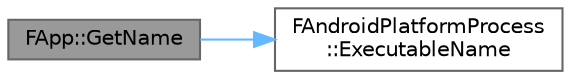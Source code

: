 digraph "FApp::GetName"
{
 // INTERACTIVE_SVG=YES
 // LATEX_PDF_SIZE
  bgcolor="transparent";
  edge [fontname=Helvetica,fontsize=10,labelfontname=Helvetica,labelfontsize=10];
  node [fontname=Helvetica,fontsize=10,shape=box,height=0.2,width=0.4];
  rankdir="LR";
  Node1 [id="Node000001",label="FApp::GetName",height=0.2,width=0.4,color="gray40", fillcolor="grey60", style="filled", fontcolor="black",tooltip="Gets the name of the application, i.e."];
  Node1 -> Node2 [id="edge1_Node000001_Node000002",color="steelblue1",style="solid",tooltip=" "];
  Node2 [id="Node000002",label="FAndroidPlatformProcess\l::ExecutableName",height=0.2,width=0.4,color="grey40", fillcolor="white", style="filled",URL="$da/d11/structFAndroidPlatformProcess.html#aed73bcb3a5ae346c820da3a4edd32034",tooltip=" "];
}
